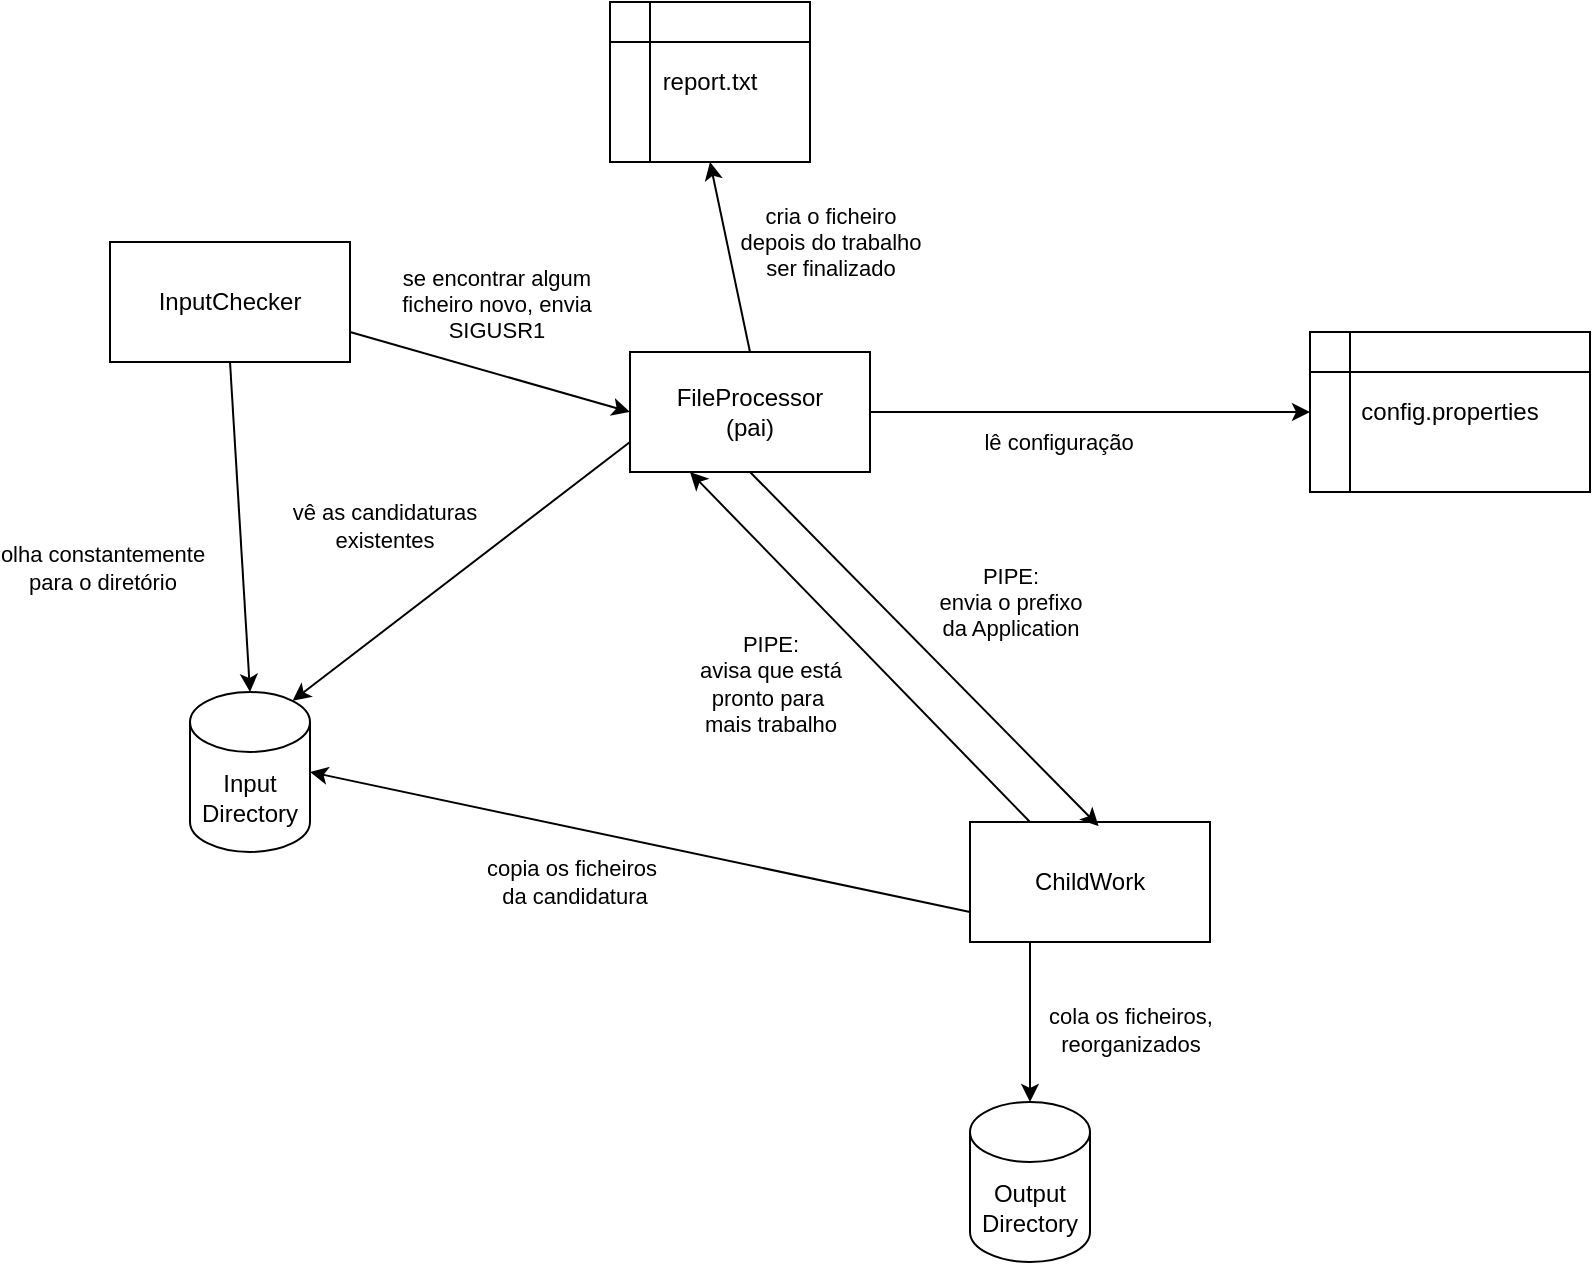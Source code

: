 <mxfile version="24.1.0" type="device">
  <diagram name="Página-1" id="WwjiXzCJGYvcoayUvRZe">
    <mxGraphModel dx="2117" dy="629" grid="1" gridSize="10" guides="1" tooltips="1" connect="1" arrows="1" fold="1" page="1" pageScale="1" pageWidth="827" pageHeight="1169" math="0" shadow="0">
      <root>
        <mxCell id="0" />
        <mxCell id="1" parent="0" />
        <mxCell id="r2A-nBUsmZ8tuqHEQo28-1" value="FileProcessor&lt;div&gt;(pai)&lt;/div&gt;" style="rounded=0;whiteSpace=wrap;html=1;" parent="1" vertex="1">
          <mxGeometry x="230" y="305" width="120" height="60" as="geometry" />
        </mxCell>
        <mxCell id="r2A-nBUsmZ8tuqHEQo28-2" value="ChildWork" style="rounded=0;whiteSpace=wrap;html=1;" parent="1" vertex="1">
          <mxGeometry x="400" y="540" width="120" height="60" as="geometry" />
        </mxCell>
        <mxCell id="r2A-nBUsmZ8tuqHEQo28-3" value="InputChecker" style="whiteSpace=wrap;html=1;" parent="1" vertex="1">
          <mxGeometry x="-30" y="250" width="120" height="60" as="geometry" />
        </mxCell>
        <mxCell id="r2A-nBUsmZ8tuqHEQo28-11" value="" style="endArrow=classic;html=1;rounded=0;exitX=0.5;exitY=1;exitDx=0;exitDy=0;entryX=0.536;entryY=0.034;entryDx=0;entryDy=0;entryPerimeter=0;" parent="1" source="r2A-nBUsmZ8tuqHEQo28-1" target="r2A-nBUsmZ8tuqHEQo28-2" edge="1">
          <mxGeometry width="50" height="50" relative="1" as="geometry">
            <mxPoint x="400" y="515" as="sourcePoint" />
            <mxPoint x="450" y="465" as="targetPoint" />
          </mxGeometry>
        </mxCell>
        <mxCell id="r2A-nBUsmZ8tuqHEQo28-13" value="&lt;div&gt;PIPE:&lt;/div&gt;envia o prefixo&lt;div&gt;da Application&lt;/div&gt;" style="edgeLabel;html=1;align=center;verticalAlign=middle;resizable=0;points=[];" parent="r2A-nBUsmZ8tuqHEQo28-11" vertex="1" connectable="0">
          <mxGeometry x="-0.12" y="-4" relative="1" as="geometry">
            <mxPoint x="56" y="-16" as="offset" />
          </mxGeometry>
        </mxCell>
        <mxCell id="r2A-nBUsmZ8tuqHEQo28-12" value="" style="endArrow=classic;html=1;rounded=0;exitX=0.25;exitY=0;exitDx=0;exitDy=0;entryX=0.25;entryY=1;entryDx=0;entryDy=0;" parent="1" source="r2A-nBUsmZ8tuqHEQo28-2" target="r2A-nBUsmZ8tuqHEQo28-1" edge="1">
          <mxGeometry width="50" height="50" relative="1" as="geometry">
            <mxPoint x="330" y="515" as="sourcePoint" />
            <mxPoint x="380" y="465" as="targetPoint" />
          </mxGeometry>
        </mxCell>
        <mxCell id="r2A-nBUsmZ8tuqHEQo28-14" value="&lt;div&gt;PIPE:&lt;/div&gt;avisa que está&lt;div&gt;pronto para&amp;nbsp;&lt;/div&gt;&lt;div&gt;mais trabalho&lt;/div&gt;" style="edgeLabel;html=1;align=center;verticalAlign=middle;resizable=0;points=[];" parent="r2A-nBUsmZ8tuqHEQo28-12" vertex="1" connectable="0">
          <mxGeometry x="-0.125" relative="1" as="geometry">
            <mxPoint x="-56" y="7" as="offset" />
          </mxGeometry>
        </mxCell>
        <mxCell id="r2A-nBUsmZ8tuqHEQo28-15" value="" style="endArrow=classic;html=1;rounded=0;exitX=1;exitY=0.5;exitDx=0;exitDy=0;entryX=0;entryY=0.5;entryDx=0;entryDy=0;" parent="1" source="r2A-nBUsmZ8tuqHEQo28-1" target="r2A-nBUsmZ8tuqHEQo28-36" edge="1">
          <mxGeometry width="50" height="50" relative="1" as="geometry">
            <mxPoint x="640" y="395" as="sourcePoint" />
            <mxPoint x="740" y="525" as="targetPoint" />
          </mxGeometry>
        </mxCell>
        <mxCell id="r2A-nBUsmZ8tuqHEQo28-16" value="lê configuração" style="edgeLabel;html=1;align=center;verticalAlign=middle;resizable=0;points=[];" parent="r2A-nBUsmZ8tuqHEQo28-15" vertex="1" connectable="0">
          <mxGeometry x="-0.256" y="-2" relative="1" as="geometry">
            <mxPoint x="12" y="13" as="offset" />
          </mxGeometry>
        </mxCell>
        <mxCell id="r2A-nBUsmZ8tuqHEQo28-20" value="" style="endArrow=classic;html=1;rounded=0;exitX=0.5;exitY=1;exitDx=0;exitDy=0;entryX=0.5;entryY=0;entryDx=0;entryDy=0;entryPerimeter=0;" parent="1" source="r2A-nBUsmZ8tuqHEQo28-3" target="r2A-nBUsmZ8tuqHEQo28-34" edge="1">
          <mxGeometry width="50" height="50" relative="1" as="geometry">
            <mxPoint x="180" y="510" as="sourcePoint" />
            <mxPoint x="230" y="460" as="targetPoint" />
          </mxGeometry>
        </mxCell>
        <mxCell id="r2A-nBUsmZ8tuqHEQo28-21" value="olha constantemente&lt;div&gt;para o diretório&lt;/div&gt;" style="edgeLabel;html=1;align=center;verticalAlign=middle;resizable=0;points=[];" parent="r2A-nBUsmZ8tuqHEQo28-20" vertex="1" connectable="0">
          <mxGeometry x="0.43" y="-2" relative="1" as="geometry">
            <mxPoint x="-69" y="-15" as="offset" />
          </mxGeometry>
        </mxCell>
        <mxCell id="r2A-nBUsmZ8tuqHEQo28-22" value="" style="endArrow=classic;html=1;rounded=0;exitX=1;exitY=0.75;exitDx=0;exitDy=0;entryX=0;entryY=0.5;entryDx=0;entryDy=0;" parent="1" source="r2A-nBUsmZ8tuqHEQo28-3" target="r2A-nBUsmZ8tuqHEQo28-1" edge="1">
          <mxGeometry width="50" height="50" relative="1" as="geometry">
            <mxPoint x="180" y="510" as="sourcePoint" />
            <mxPoint x="230" y="460" as="targetPoint" />
          </mxGeometry>
        </mxCell>
        <mxCell id="r2A-nBUsmZ8tuqHEQo28-23" value="se encontrar algum&lt;div&gt;ficheiro novo, envia&lt;/div&gt;&lt;div&gt;SIGUSR1&lt;/div&gt;" style="edgeLabel;html=1;align=center;verticalAlign=middle;resizable=0;points=[];" parent="r2A-nBUsmZ8tuqHEQo28-22" vertex="1" connectable="0">
          <mxGeometry x="-0.389" y="2" relative="1" as="geometry">
            <mxPoint x="29" y="-25" as="offset" />
          </mxGeometry>
        </mxCell>
        <mxCell id="r2A-nBUsmZ8tuqHEQo28-25" value="" style="endArrow=classic;html=1;rounded=0;entryX=1;entryY=0.5;entryDx=0;entryDy=0;exitX=0;exitY=0.75;exitDx=0;exitDy=0;entryPerimeter=0;" parent="1" source="r2A-nBUsmZ8tuqHEQo28-2" target="r2A-nBUsmZ8tuqHEQo28-34" edge="1">
          <mxGeometry width="50" height="50" relative="1" as="geometry">
            <mxPoint x="340" y="690" as="sourcePoint" />
            <mxPoint x="390" y="640" as="targetPoint" />
          </mxGeometry>
        </mxCell>
        <mxCell id="r2A-nBUsmZ8tuqHEQo28-26" value="copia os ficheiros&amp;nbsp;&lt;div&gt;da candidatura&lt;/div&gt;" style="edgeLabel;html=1;align=center;verticalAlign=middle;resizable=0;points=[];" parent="r2A-nBUsmZ8tuqHEQo28-25" vertex="1" connectable="0">
          <mxGeometry x="0.308" relative="1" as="geometry">
            <mxPoint x="17" y="31" as="offset" />
          </mxGeometry>
        </mxCell>
        <mxCell id="r2A-nBUsmZ8tuqHEQo28-27" value="" style="endArrow=classic;html=1;rounded=0;exitX=0.25;exitY=1;exitDx=0;exitDy=0;entryX=0.5;entryY=0;entryDx=0;entryDy=0;entryPerimeter=0;" parent="1" source="r2A-nBUsmZ8tuqHEQo28-2" target="r2A-nBUsmZ8tuqHEQo28-35" edge="1">
          <mxGeometry width="50" height="50" relative="1" as="geometry">
            <mxPoint x="340" y="690" as="sourcePoint" />
            <mxPoint x="390" y="640" as="targetPoint" />
          </mxGeometry>
        </mxCell>
        <mxCell id="r2A-nBUsmZ8tuqHEQo28-28" value="cola os ficheiros,&lt;div&gt;reorganizados&lt;/div&gt;" style="edgeLabel;html=1;align=center;verticalAlign=middle;resizable=0;points=[];" parent="r2A-nBUsmZ8tuqHEQo28-27" vertex="1" connectable="0">
          <mxGeometry x="-0.218" y="1" relative="1" as="geometry">
            <mxPoint x="49" y="12" as="offset" />
          </mxGeometry>
        </mxCell>
        <mxCell id="r2A-nBUsmZ8tuqHEQo28-29" value="" style="endArrow=classic;html=1;rounded=0;exitX=0;exitY=0.75;exitDx=0;exitDy=0;entryX=0.855;entryY=0;entryDx=0;entryDy=4.35;entryPerimeter=0;" parent="1" source="r2A-nBUsmZ8tuqHEQo28-1" target="r2A-nBUsmZ8tuqHEQo28-34" edge="1">
          <mxGeometry width="50" height="50" relative="1" as="geometry">
            <mxPoint x="190" y="480" as="sourcePoint" />
            <mxPoint x="240" y="430" as="targetPoint" />
          </mxGeometry>
        </mxCell>
        <mxCell id="r2A-nBUsmZ8tuqHEQo28-30" value="vê as candidaturas&lt;div&gt;existentes&lt;/div&gt;" style="edgeLabel;html=1;align=center;verticalAlign=middle;resizable=0;points=[];" parent="r2A-nBUsmZ8tuqHEQo28-29" vertex="1" connectable="0">
          <mxGeometry x="0.324" relative="1" as="geometry">
            <mxPoint x="-12" y="-44" as="offset" />
          </mxGeometry>
        </mxCell>
        <mxCell id="r2A-nBUsmZ8tuqHEQo28-34" value="Input&lt;div&gt;Directory&lt;/div&gt;" style="shape=cylinder3;whiteSpace=wrap;html=1;boundedLbl=1;backgroundOutline=1;size=15;" parent="1" vertex="1">
          <mxGeometry x="10" y="475" width="60" height="80" as="geometry" />
        </mxCell>
        <mxCell id="r2A-nBUsmZ8tuqHEQo28-35" value="Output&lt;div&gt;Directory&lt;/div&gt;" style="shape=cylinder3;whiteSpace=wrap;html=1;boundedLbl=1;backgroundOutline=1;size=15;" parent="1" vertex="1">
          <mxGeometry x="400" y="680" width="60" height="80" as="geometry" />
        </mxCell>
        <mxCell id="r2A-nBUsmZ8tuqHEQo28-36" value="config.properties" style="shape=internalStorage;whiteSpace=wrap;html=1;backgroundOutline=1;" parent="1" vertex="1">
          <mxGeometry x="570" y="295" width="140" height="80" as="geometry" />
        </mxCell>
        <mxCell id="r2A-nBUsmZ8tuqHEQo28-37" value="report.txt" style="shape=internalStorage;whiteSpace=wrap;html=1;backgroundOutline=1;" parent="1" vertex="1">
          <mxGeometry x="220" y="130" width="100" height="80" as="geometry" />
        </mxCell>
        <mxCell id="r2A-nBUsmZ8tuqHEQo28-38" value="" style="endArrow=classic;html=1;rounded=0;exitX=0.5;exitY=0;exitDx=0;exitDy=0;entryX=0.5;entryY=1;entryDx=0;entryDy=0;" parent="1" source="r2A-nBUsmZ8tuqHEQo28-1" target="r2A-nBUsmZ8tuqHEQo28-37" edge="1">
          <mxGeometry width="50" height="50" relative="1" as="geometry">
            <mxPoint x="180" y="390" as="sourcePoint" />
            <mxPoint x="230" y="340" as="targetPoint" />
          </mxGeometry>
        </mxCell>
        <mxCell id="r2A-nBUsmZ8tuqHEQo28-39" value="cria o ficheiro&lt;div&gt;depois do trabalho&lt;/div&gt;&lt;div&gt;ser finalizado&lt;/div&gt;" style="edgeLabel;html=1;align=center;verticalAlign=middle;resizable=0;points=[];" parent="r2A-nBUsmZ8tuqHEQo28-38" vertex="1" connectable="0">
          <mxGeometry x="-0.416" relative="1" as="geometry">
            <mxPoint x="46" y="-27" as="offset" />
          </mxGeometry>
        </mxCell>
      </root>
    </mxGraphModel>
  </diagram>
</mxfile>
